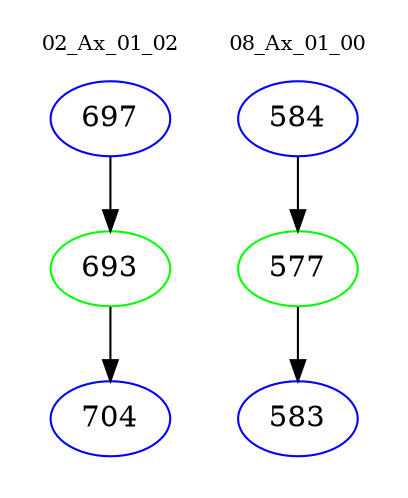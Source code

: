 digraph{
subgraph cluster_0 {
color = white
label = "02_Ax_01_02";
fontsize=10;
T0_697 [label="697", color="blue"]
T0_697 -> T0_693 [color="black"]
T0_693 [label="693", color="green"]
T0_693 -> T0_704 [color="black"]
T0_704 [label="704", color="blue"]
}
subgraph cluster_1 {
color = white
label = "08_Ax_01_00";
fontsize=10;
T1_584 [label="584", color="blue"]
T1_584 -> T1_577 [color="black"]
T1_577 [label="577", color="green"]
T1_577 -> T1_583 [color="black"]
T1_583 [label="583", color="blue"]
}
}
